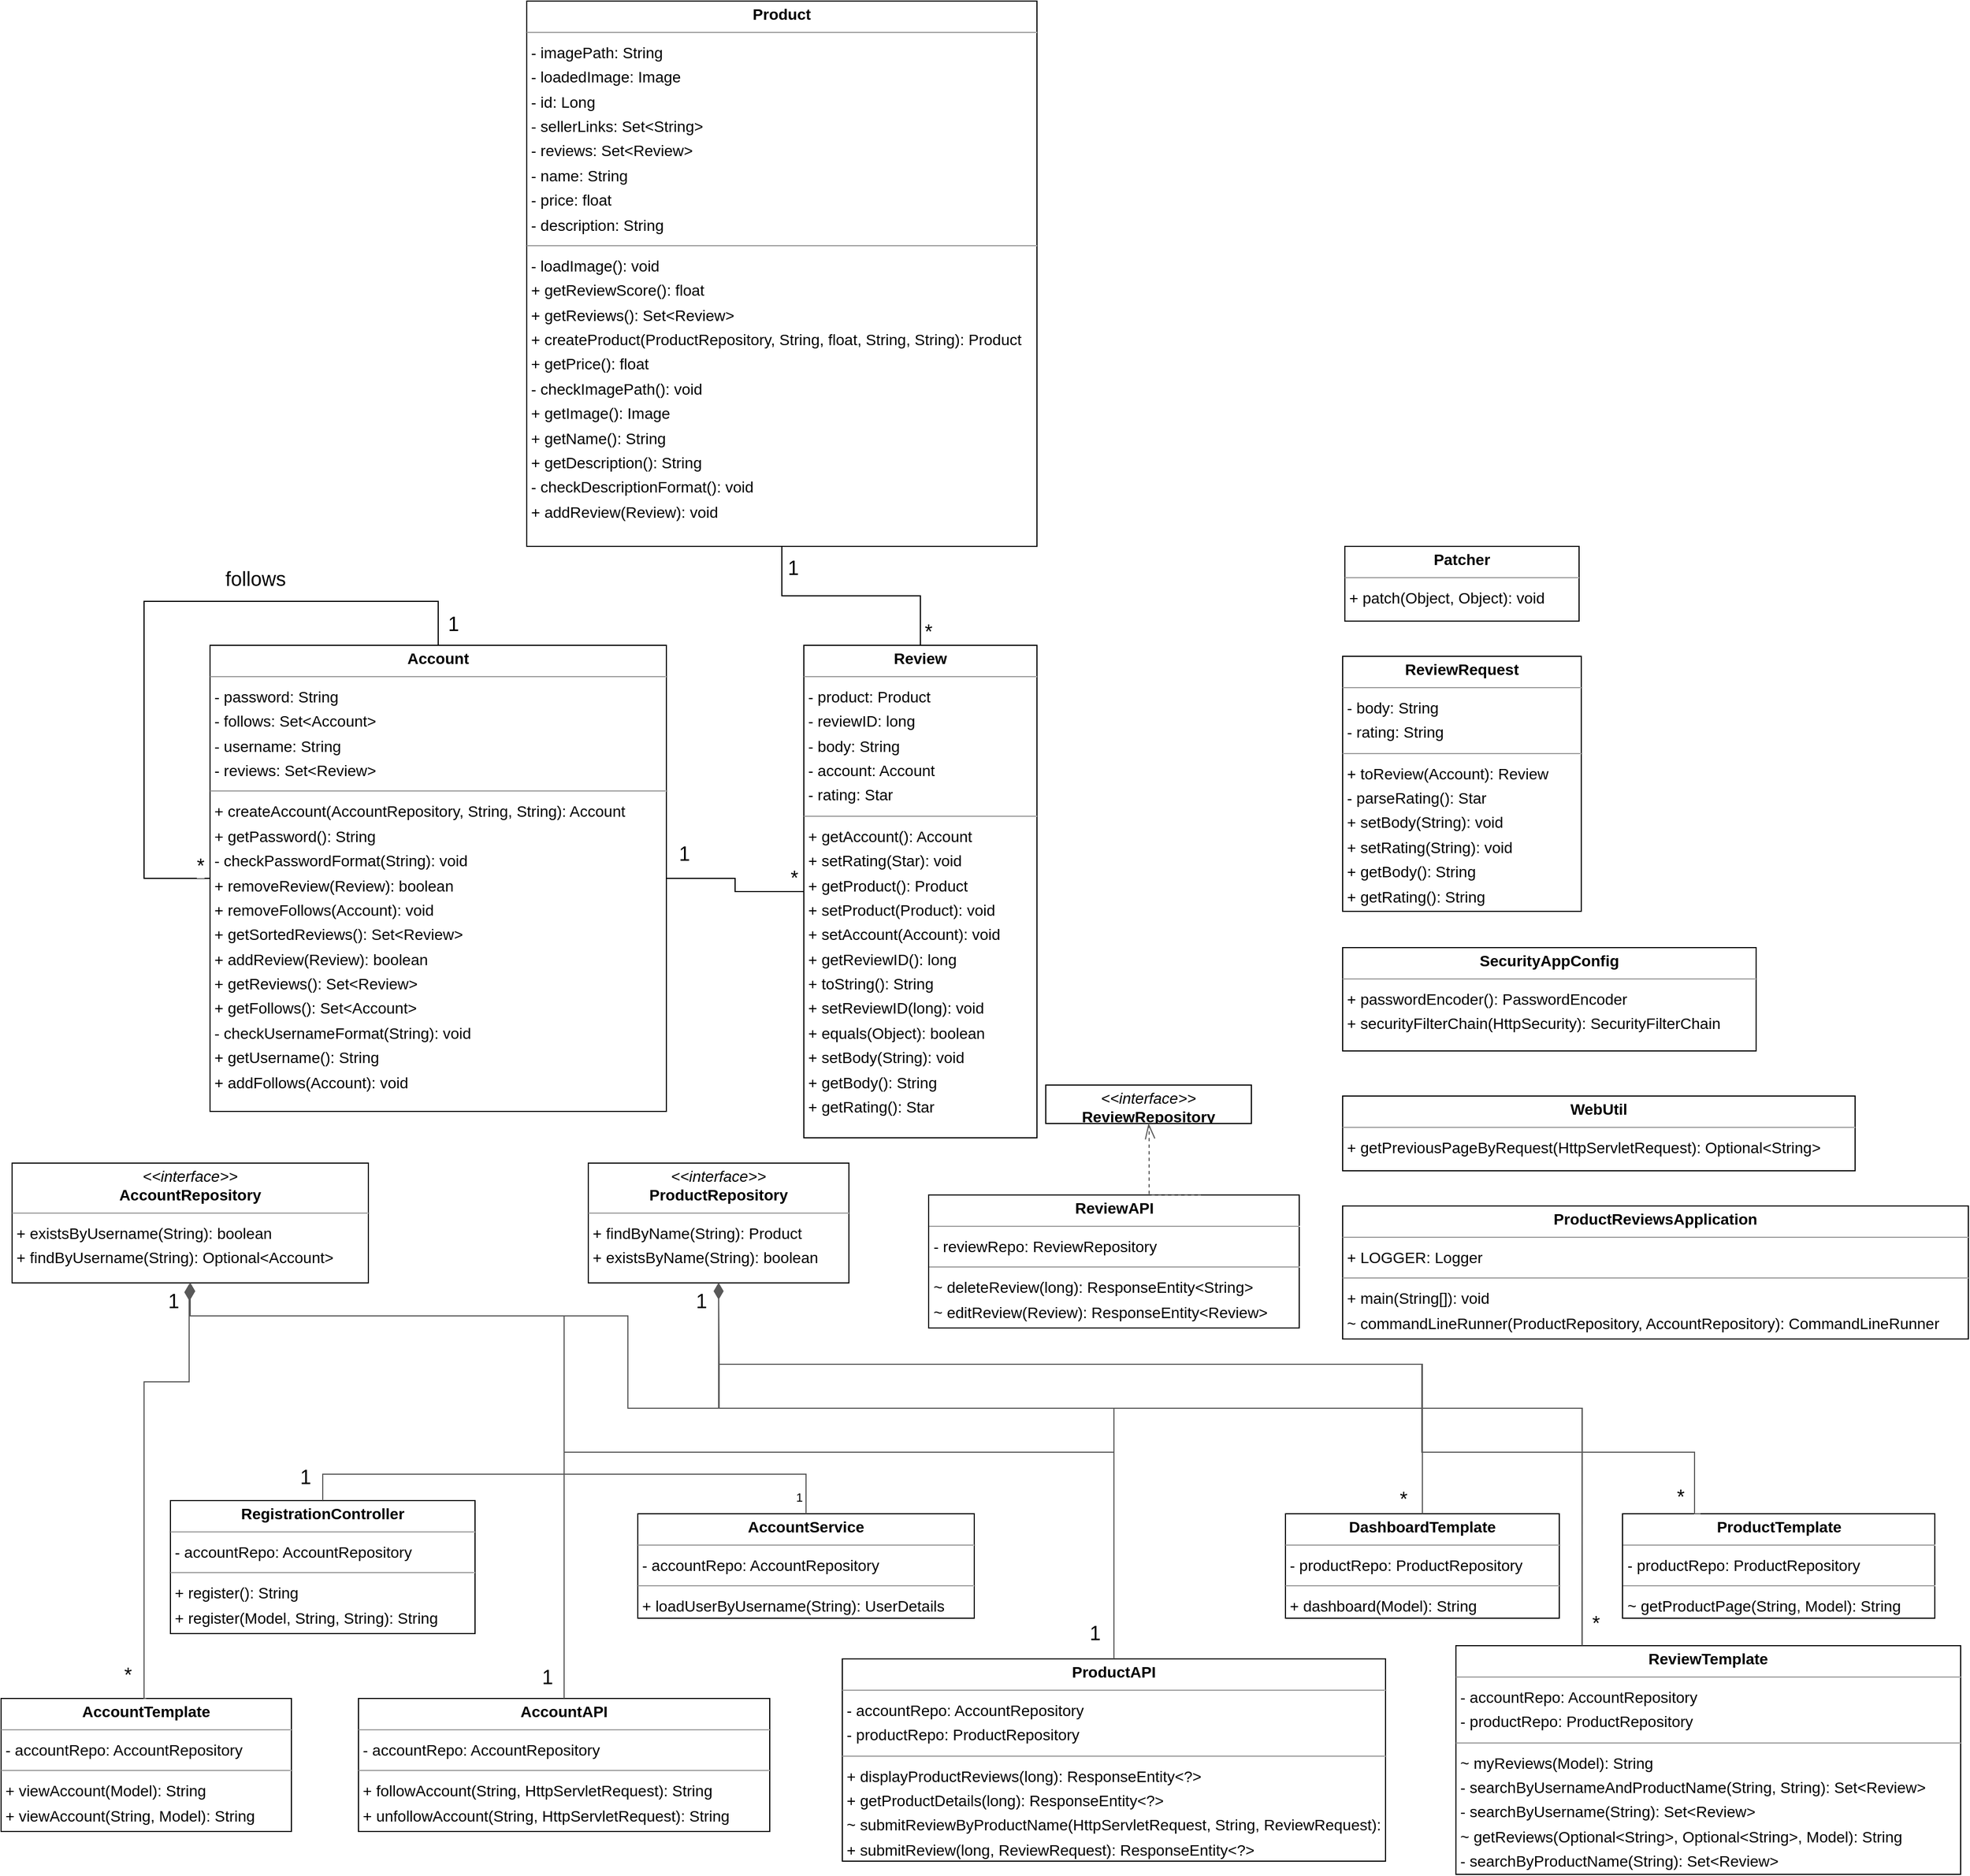 <mxfile version="24.8.6">
  <diagram id="iKTUvbmaPGi-pDisZNv7" name="Page-1">
    <mxGraphModel dx="3268" dy="1144" grid="1" gridSize="10" guides="1" tooltips="1" connect="1" arrows="1" fold="1" page="0" pageScale="1" pageWidth="827" pageHeight="1169" background="none" math="0" shadow="0">
      <root>
        <mxCell id="0" />
        <mxCell id="1" parent="0" />
        <mxCell id="wFkkJtBLXoQn1PSK0VlG-8" style="edgeStyle=orthogonalEdgeStyle;rounded=0;orthogonalLoop=1;jettySize=auto;html=1;exitX=1;exitY=0.5;exitDx=0;exitDy=0;entryX=0;entryY=0.5;entryDx=0;entryDy=0;endArrow=none;endFill=0;" edge="1" parent="1" source="node18" target="node9">
          <mxGeometry relative="1" as="geometry" />
        </mxCell>
        <mxCell id="wFkkJtBLXoQn1PSK0VlG-9" value="&lt;font style=&quot;font-size: 18px;&quot;&gt;*&lt;/font&gt;" style="edgeLabel;html=1;align=center;verticalAlign=middle;resizable=0;points=[];" vertex="1" connectable="0" parent="wFkkJtBLXoQn1PSK0VlG-8">
          <mxGeometry x="0.839" y="2" relative="1" as="geometry">
            <mxPoint x="2" y="-10" as="offset" />
          </mxGeometry>
        </mxCell>
        <mxCell id="wFkkJtBLXoQn1PSK0VlG-10" value="&lt;font style=&quot;font-size: 18px;&quot;&gt;1&lt;/font&gt;" style="edgeLabel;html=1;align=center;verticalAlign=middle;resizable=0;points=[];" vertex="1" connectable="0" parent="wFkkJtBLXoQn1PSK0VlG-8">
          <mxGeometry x="-0.655" y="3" relative="1" as="geometry">
            <mxPoint x="-8" y="-19" as="offset" />
          </mxGeometry>
        </mxCell>
        <mxCell id="node18" value="&lt;p style=&quot;margin:0px;margin-top:4px;text-align:center;&quot;&gt;&lt;b&gt;Account&lt;/b&gt;&lt;/p&gt;&lt;hr size=&quot;1&quot;/&gt;&lt;p style=&quot;margin:0 0 0 4px;line-height:1.6;&quot;&gt;- password: String&lt;br/&gt;- follows: Set&amp;lt;Account&amp;gt;&lt;br/&gt;- username: String&lt;br/&gt;- reviews: Set&amp;lt;Review&amp;gt;&lt;/p&gt;&lt;hr size=&quot;1&quot;/&gt;&lt;p style=&quot;margin:0 0 0 4px;line-height:1.6;&quot;&gt;+ createAccount(AccountRepository, String, String): Account&lt;br/&gt;+ getPassword(): String&lt;br/&gt;- checkPasswordFormat(String): void&lt;br/&gt;+ removeReview(Review): boolean&lt;br/&gt;+ removeFollows(Account): void&lt;br/&gt;+ getSortedReviews(): Set&amp;lt;Review&amp;gt;&lt;br/&gt;+ addReview(Review): boolean&lt;br/&gt;+ getReviews(): Set&amp;lt;Review&amp;gt;&lt;br/&gt;+ getFollows(): Set&amp;lt;Account&amp;gt;&lt;br/&gt;- checkUsernameFormat(String): void&lt;br/&gt;+ getUsername(): String&lt;br/&gt;+ addFollows(Account): void&lt;/p&gt;" style="verticalAlign=top;align=left;overflow=fill;fontSize=14;fontFamily=Helvetica;html=1;rounded=0;shadow=0;comic=0;labelBackgroundColor=none;strokeWidth=1;" parent="1" vertex="1">
          <mxGeometry x="60" y="1320" width="415" height="424" as="geometry" />
        </mxCell>
        <mxCell id="node1" value="&lt;p style=&quot;margin:0px;margin-top:4px;text-align:center;&quot;&gt;&lt;b&gt;AccountAPI&lt;/b&gt;&lt;/p&gt;&lt;hr size=&quot;1&quot;/&gt;&lt;p style=&quot;margin:0 0 0 4px;line-height:1.6;&quot;&gt;- accountRepo: AccountRepository&lt;/p&gt;&lt;hr size=&quot;1&quot;/&gt;&lt;p style=&quot;margin:0 0 0 4px;line-height:1.6;&quot;&gt;+ followAccount(String, HttpServletRequest): String&lt;br/&gt;+ unfollowAccount(String, HttpServletRequest): String&lt;/p&gt;" style="verticalAlign=top;align=left;overflow=fill;fontSize=14;fontFamily=Helvetica;html=1;rounded=0;shadow=0;comic=0;labelBackgroundColor=none;strokeWidth=1;" parent="1" vertex="1">
          <mxGeometry x="195" y="2278" width="374" height="121" as="geometry" />
        </mxCell>
        <mxCell id="node17" value="&lt;p style=&quot;margin:0px;margin-top:4px;text-align:center;&quot;&gt;&lt;i&gt;&amp;lt;&amp;lt;interface&amp;gt;&amp;gt;&lt;/i&gt;&lt;br/&gt;&lt;b&gt;AccountRepository&lt;/b&gt;&lt;/p&gt;&lt;hr size=&quot;1&quot;/&gt;&lt;p style=&quot;margin:0 0 0 4px;line-height:1.6;&quot;&gt;+ existsByUsername(String): boolean&lt;br/&gt;+ findByUsername(String): Optional&amp;lt;Account&amp;gt;&lt;/p&gt;" style="verticalAlign=top;align=left;overflow=fill;fontSize=14;fontFamily=Helvetica;html=1;rounded=0;shadow=0;comic=0;labelBackgroundColor=none;strokeWidth=1;" parent="1" vertex="1">
          <mxGeometry x="-120" y="1791" width="324" height="109" as="geometry" />
        </mxCell>
        <mxCell id="node13" value="&lt;p style=&quot;margin:0px;margin-top:4px;text-align:center;&quot;&gt;&lt;b&gt;AccountService&lt;/b&gt;&lt;/p&gt;&lt;hr size=&quot;1&quot;/&gt;&lt;p style=&quot;margin:0 0 0 4px;line-height:1.6;&quot;&gt;- accountRepo: AccountRepository&lt;/p&gt;&lt;hr size=&quot;1&quot;/&gt;&lt;p style=&quot;margin:0 0 0 4px;line-height:1.6;&quot;&gt;+ loadUserByUsername(String): UserDetails&lt;/p&gt;" style="verticalAlign=top;align=left;overflow=fill;fontSize=14;fontFamily=Helvetica;html=1;rounded=0;shadow=0;comic=0;labelBackgroundColor=none;strokeWidth=1;" parent="1" vertex="1">
          <mxGeometry x="449" y="2110" width="306" height="95" as="geometry" />
        </mxCell>
        <mxCell id="node19" value="&lt;p style=&quot;margin:0px;margin-top:4px;text-align:center;&quot;&gt;&lt;b&gt;AccountTemplate&lt;/b&gt;&lt;/p&gt;&lt;hr size=&quot;1&quot;/&gt;&lt;p style=&quot;margin:0 0 0 4px;line-height:1.6;&quot;&gt;- accountRepo: AccountRepository&lt;/p&gt;&lt;hr size=&quot;1&quot;/&gt;&lt;p style=&quot;margin:0 0 0 4px;line-height:1.6;&quot;&gt;+ viewAccount(Model): String&lt;br/&gt;+ viewAccount(String, Model): String&lt;/p&gt;" style="verticalAlign=top;align=left;overflow=fill;fontSize=14;fontFamily=Helvetica;html=1;rounded=0;shadow=0;comic=0;labelBackgroundColor=none;strokeWidth=1;" parent="1" vertex="1">
          <mxGeometry x="-130" y="2278" width="264" height="121" as="geometry" />
        </mxCell>
        <mxCell id="node6" value="&lt;p style=&quot;margin:0px;margin-top:4px;text-align:center;&quot;&gt;&lt;b&gt;DashboardTemplate&lt;/b&gt;&lt;/p&gt;&lt;hr size=&quot;1&quot;/&gt;&lt;p style=&quot;margin:0 0 0 4px;line-height:1.6;&quot;&gt;- productRepo: ProductRepository&lt;/p&gt;&lt;hr size=&quot;1&quot;/&gt;&lt;p style=&quot;margin:0 0 0 4px;line-height:1.6;&quot;&gt;+ dashboard(Model): String&lt;/p&gt;" style="verticalAlign=top;align=left;overflow=fill;fontSize=14;fontFamily=Helvetica;html=1;rounded=0;shadow=0;comic=0;labelBackgroundColor=none;strokeWidth=1;" parent="1" vertex="1">
          <mxGeometry x="1038" y="2110" width="249" height="95" as="geometry" />
        </mxCell>
        <mxCell id="node16" value="&lt;p style=&quot;margin:0px;margin-top:4px;text-align:center;&quot;&gt;&lt;b&gt;Patcher&lt;/b&gt;&lt;/p&gt;&lt;hr size=&quot;1&quot;/&gt;&lt;p style=&quot;margin:0 0 0 4px;line-height:1.6;&quot;&gt;+ patch(Object, Object): void&lt;/p&gt;" style="verticalAlign=top;align=left;overflow=fill;fontSize=14;fontFamily=Helvetica;html=1;rounded=0;shadow=0;comic=0;labelBackgroundColor=none;strokeWidth=1;" parent="1" vertex="1">
          <mxGeometry x="1092" y="1230" width="213" height="68" as="geometry" />
        </mxCell>
        <mxCell id="node7" value="&lt;p style=&quot;margin:0px;margin-top:4px;text-align:center;&quot;&gt;&lt;b&gt;Product&lt;/b&gt;&lt;/p&gt;&lt;hr size=&quot;1&quot;/&gt;&lt;p style=&quot;margin:0 0 0 4px;line-height:1.6;&quot;&gt;- imagePath: String&lt;br/&gt;- loadedImage: Image&lt;br/&gt;- id: Long&lt;br/&gt;- sellerLinks: Set&amp;lt;String&amp;gt;&lt;br/&gt;- reviews: Set&amp;lt;Review&amp;gt;&lt;br/&gt;- name: String&lt;br/&gt;- price: float&lt;br/&gt;- description: String&lt;/p&gt;&lt;hr size=&quot;1&quot;/&gt;&lt;p style=&quot;margin:0 0 0 4px;line-height:1.6;&quot;&gt;- loadImage(): void&lt;br/&gt;+ getReviewScore(): float&lt;br/&gt;+ getReviews(): Set&amp;lt;Review&amp;gt;&lt;br/&gt;+ createProduct(ProductRepository, String, float, String, String): Product&lt;br/&gt;+ getPrice(): float&lt;br/&gt;- checkImagePath(): void&lt;br/&gt;+ getImage(): Image&lt;br/&gt;+ getName(): String&lt;br/&gt;+ getDescription(): String&lt;br/&gt;- checkDescriptionFormat(): void&lt;br/&gt;+ addReview(Review): void&lt;/p&gt;" style="verticalAlign=top;align=left;overflow=fill;fontSize=14;fontFamily=Helvetica;html=1;rounded=0;shadow=0;comic=0;labelBackgroundColor=none;strokeWidth=1;" parent="1" vertex="1">
          <mxGeometry x="348" y="734" width="464" height="496" as="geometry" />
        </mxCell>
        <mxCell id="node2" value="&lt;p style=&quot;margin:0px;margin-top:4px;text-align:center;&quot;&gt;&lt;b&gt;ProductAPI&lt;/b&gt;&lt;/p&gt;&lt;hr size=&quot;1&quot;/&gt;&lt;p style=&quot;margin:0 0 0 4px;line-height:1.6;&quot;&gt;- accountRepo: AccountRepository&lt;br/&gt;- productRepo: ProductRepository&lt;/p&gt;&lt;hr size=&quot;1&quot;/&gt;&lt;p style=&quot;margin:0 0 0 4px;line-height:1.6;&quot;&gt;+ displayProductReviews(long): ResponseEntity&amp;lt;?&amp;gt;&lt;br/&gt;+ getProductDetails(long): ResponseEntity&amp;lt;?&amp;gt;&lt;br/&gt;~ submitReviewByProductName(HttpServletRequest, String, ReviewRequest): String&lt;br/&gt;+ submitReview(long, ReviewRequest): ResponseEntity&amp;lt;?&amp;gt;&lt;/p&gt;" style="verticalAlign=top;align=left;overflow=fill;fontSize=14;fontFamily=Helvetica;html=1;rounded=0;shadow=0;comic=0;labelBackgroundColor=none;strokeWidth=1;" parent="1" vertex="1">
          <mxGeometry x="635" y="2242" width="494" height="184" as="geometry" />
        </mxCell>
        <mxCell id="node4" value="&lt;p style=&quot;margin:0px;margin-top:4px;text-align:center;&quot;&gt;&lt;i&gt;&amp;lt;&amp;lt;interface&amp;gt;&amp;gt;&lt;/i&gt;&lt;br/&gt;&lt;b&gt;ProductRepository&lt;/b&gt;&lt;/p&gt;&lt;hr size=&quot;1&quot;/&gt;&lt;p style=&quot;margin:0 0 0 4px;line-height:1.6;&quot;&gt;+ findByName(String): Product&lt;br/&gt;+ existsByName(String): boolean&lt;/p&gt;" style="verticalAlign=top;align=left;overflow=fill;fontSize=14;fontFamily=Helvetica;html=1;rounded=0;shadow=0;comic=0;labelBackgroundColor=none;strokeWidth=1;" parent="1" vertex="1">
          <mxGeometry x="404" y="1791" width="237" height="109" as="geometry" />
        </mxCell>
        <mxCell id="node11" value="&lt;p style=&quot;margin:0px;margin-top:4px;text-align:center;&quot;&gt;&lt;b&gt;ProductReviewsApplication&lt;/b&gt;&lt;/p&gt;&lt;hr size=&quot;1&quot;/&gt;&lt;p style=&quot;margin:0 0 0 4px;line-height:1.6;&quot;&gt;+ LOGGER: Logger&lt;/p&gt;&lt;hr size=&quot;1&quot;/&gt;&lt;p style=&quot;margin:0 0 0 4px;line-height:1.6;&quot;&gt;+ main(String[]): void&lt;br/&gt;~ commandLineRunner(ProductRepository, AccountRepository): CommandLineRunner&lt;/p&gt;" style="verticalAlign=top;align=left;overflow=fill;fontSize=14;fontFamily=Helvetica;html=1;rounded=0;shadow=0;comic=0;labelBackgroundColor=none;strokeWidth=1;" parent="1" vertex="1">
          <mxGeometry x="1090" y="1830" width="569" height="121" as="geometry" />
        </mxCell>
        <mxCell id="node3" value="&lt;p style=&quot;margin:0px;margin-top:4px;text-align:center;&quot;&gt;&lt;b&gt;ProductTemplate&lt;/b&gt;&lt;/p&gt;&lt;hr size=&quot;1&quot;/&gt;&lt;p style=&quot;margin:0 0 0 4px;line-height:1.6;&quot;&gt;- productRepo: ProductRepository&lt;/p&gt;&lt;hr size=&quot;1&quot;/&gt;&lt;p style=&quot;margin:0 0 0 4px;line-height:1.6;&quot;&gt;~ getProductPage(String, Model): String&lt;/p&gt;" style="verticalAlign=top;align=left;overflow=fill;fontSize=14;fontFamily=Helvetica;html=1;rounded=0;shadow=0;comic=0;labelBackgroundColor=none;strokeWidth=1;" parent="1" vertex="1">
          <mxGeometry x="1344.5" y="2110" width="284" height="95" as="geometry" />
        </mxCell>
        <mxCell id="node10" value="&lt;p style=&quot;margin:0px;margin-top:4px;text-align:center;&quot;&gt;&lt;b&gt;RegistrationController&lt;/b&gt;&lt;/p&gt;&lt;hr size=&quot;1&quot;/&gt;&lt;p style=&quot;margin:0 0 0 4px;line-height:1.6;&quot;&gt;- accountRepo: AccountRepository&lt;/p&gt;&lt;hr size=&quot;1&quot;/&gt;&lt;p style=&quot;margin:0 0 0 4px;line-height:1.6;&quot;&gt;+ register(): String&lt;br/&gt;+ register(Model, String, String): String&lt;/p&gt;" style="verticalAlign=top;align=left;overflow=fill;fontSize=14;fontFamily=Helvetica;html=1;rounded=0;shadow=0;comic=0;labelBackgroundColor=none;strokeWidth=1;" parent="1" vertex="1">
          <mxGeometry x="24" y="2098" width="277" height="121" as="geometry" />
        </mxCell>
        <mxCell id="wFkkJtBLXoQn1PSK0VlG-11" style="edgeStyle=orthogonalEdgeStyle;rounded=0;orthogonalLoop=1;jettySize=auto;html=1;entryX=0.5;entryY=1;entryDx=0;entryDy=0;endArrow=none;endFill=0;" edge="1" parent="1" source="node9" target="node7">
          <mxGeometry relative="1" as="geometry" />
        </mxCell>
        <mxCell id="wFkkJtBLXoQn1PSK0VlG-12" value="&lt;font style=&quot;font-size: 18px;&quot;&gt;*&lt;/font&gt;" style="edgeLabel;html=1;align=center;verticalAlign=middle;resizable=0;points=[];" vertex="1" connectable="0" parent="wFkkJtBLXoQn1PSK0VlG-11">
          <mxGeometry x="-0.882" y="1" relative="1" as="geometry">
            <mxPoint x="8" as="offset" />
          </mxGeometry>
        </mxCell>
        <mxCell id="wFkkJtBLXoQn1PSK0VlG-13" value="&lt;font style=&quot;font-size: 18px;&quot;&gt;1&lt;/font&gt;" style="edgeLabel;html=1;align=center;verticalAlign=middle;resizable=0;points=[];" vertex="1" connectable="0" parent="wFkkJtBLXoQn1PSK0VlG-11">
          <mxGeometry x="0.91" y="1" relative="1" as="geometry">
            <mxPoint x="11" y="10" as="offset" />
          </mxGeometry>
        </mxCell>
        <mxCell id="node9" value="&lt;p style=&quot;margin:0px;margin-top:4px;text-align:center;&quot;&gt;&lt;b&gt;Review&lt;/b&gt;&lt;/p&gt;&lt;hr size=&quot;1&quot;/&gt;&lt;p style=&quot;margin:0 0 0 4px;line-height:1.6;&quot;&gt;- product: Product&lt;br/&gt;- reviewID: long&lt;br/&gt;- body: String&lt;br/&gt;- account: Account&lt;br/&gt;- rating: Star&lt;/p&gt;&lt;hr size=&quot;1&quot;/&gt;&lt;p style=&quot;margin:0 0 0 4px;line-height:1.6;&quot;&gt;+ getAccount(): Account&lt;br/&gt;+ setRating(Star): void&lt;br/&gt;+ getProduct(): Product&lt;br/&gt;+ setProduct(Product): void&lt;br/&gt;+ setAccount(Account): void&lt;br/&gt;+ getReviewID(): long&lt;br/&gt;+ toString(): String&lt;br/&gt;+ setReviewID(long): void&lt;br/&gt;+ equals(Object): boolean&lt;br/&gt;+ setBody(String): void&lt;br/&gt;+ getBody(): String&lt;br/&gt;+ getRating(): Star&lt;/p&gt;" style="verticalAlign=top;align=left;overflow=fill;fontSize=14;fontFamily=Helvetica;html=1;rounded=0;shadow=0;comic=0;labelBackgroundColor=none;strokeWidth=1;" parent="1" vertex="1">
          <mxGeometry x="600" y="1320" width="212" height="448" as="geometry" />
        </mxCell>
        <mxCell id="node8" value="&lt;p style=&quot;margin:0px;margin-top:4px;text-align:center;&quot;&gt;&lt;b&gt;ReviewAPI&lt;/b&gt;&lt;/p&gt;&lt;hr size=&quot;1&quot;/&gt;&lt;p style=&quot;margin:0 0 0 4px;line-height:1.6;&quot;&gt;- reviewRepo: ReviewRepository&lt;/p&gt;&lt;hr size=&quot;1&quot;/&gt;&lt;p style=&quot;margin:0 0 0 4px;line-height:1.6;&quot;&gt;~ deleteReview(long): ResponseEntity&amp;lt;String&amp;gt;&lt;br/&gt;~ editReview(Review): ResponseEntity&amp;lt;Review&amp;gt;&lt;/p&gt;" style="verticalAlign=top;align=left;overflow=fill;fontSize=14;fontFamily=Helvetica;html=1;rounded=0;shadow=0;comic=0;labelBackgroundColor=none;strokeWidth=1;" parent="1" vertex="1">
          <mxGeometry x="713.5" y="1820" width="337" height="121" as="geometry" />
        </mxCell>
        <mxCell id="node5" value="&lt;p style=&quot;margin:0px;margin-top:4px;text-align:center;&quot;&gt;&lt;i&gt;&amp;lt;&amp;lt;interface&amp;gt;&amp;gt;&lt;/i&gt;&lt;br/&gt;&lt;b&gt;ReviewRepository&lt;/b&gt;&lt;/p&gt;&lt;hr size=&quot;1&quot;/&gt;" style="verticalAlign=top;align=left;overflow=fill;fontSize=14;fontFamily=Helvetica;html=1;rounded=0;shadow=0;comic=0;labelBackgroundColor=none;strokeWidth=1;" parent="1" vertex="1">
          <mxGeometry x="820" y="1720" width="187" height="35" as="geometry" />
        </mxCell>
        <mxCell id="node14" value="&lt;p style=&quot;margin:0px;margin-top:4px;text-align:center;&quot;&gt;&lt;b&gt;ReviewRequest&lt;/b&gt;&lt;/p&gt;&lt;hr size=&quot;1&quot;/&gt;&lt;p style=&quot;margin:0 0 0 4px;line-height:1.6;&quot;&gt;- body: String&lt;br/&gt;- rating: String&lt;/p&gt;&lt;hr size=&quot;1&quot;/&gt;&lt;p style=&quot;margin:0 0 0 4px;line-height:1.6;&quot;&gt;+ toReview(Account): Review&lt;br/&gt;- parseRating(): Star&lt;br/&gt;+ setBody(String): void&lt;br/&gt;+ setRating(String): void&lt;br/&gt;+ getBody(): String&lt;br/&gt;+ getRating(): String&lt;/p&gt;" style="verticalAlign=top;align=left;overflow=fill;fontSize=14;fontFamily=Helvetica;html=1;rounded=0;shadow=0;comic=0;labelBackgroundColor=none;strokeWidth=1;" parent="1" vertex="1">
          <mxGeometry x="1090" y="1330" width="217" height="232" as="geometry" />
        </mxCell>
        <mxCell id="node12" value="&lt;p style=&quot;margin:0px;margin-top:4px;text-align:center;&quot;&gt;&lt;b&gt;ReviewTemplate&lt;/b&gt;&lt;/p&gt;&lt;hr size=&quot;1&quot;/&gt;&lt;p style=&quot;margin:0 0 0 4px;line-height:1.6;&quot;&gt;- accountRepo: AccountRepository&lt;br/&gt;- productRepo: ProductRepository&lt;/p&gt;&lt;hr size=&quot;1&quot;/&gt;&lt;p style=&quot;margin:0 0 0 4px;line-height:1.6;&quot;&gt;~ myReviews(Model): String&lt;br/&gt;- searchByUsernameAndProductName(String, String): Set&amp;lt;Review&amp;gt;&lt;br/&gt;- searchByUsername(String): Set&amp;lt;Review&amp;gt;&lt;br/&gt;~ getReviews(Optional&amp;lt;String&amp;gt;, Optional&amp;lt;String&amp;gt;, Model): String&lt;br/&gt;- searchByProductName(String): Set&amp;lt;Review&amp;gt;&lt;/p&gt;" style="verticalAlign=top;align=left;overflow=fill;fontSize=14;fontFamily=Helvetica;html=1;rounded=0;shadow=0;comic=0;labelBackgroundColor=none;strokeWidth=1;" parent="1" vertex="1">
          <mxGeometry x="1193" y="2230" width="459" height="208" as="geometry" />
        </mxCell>
        <mxCell id="node15" value="&lt;p style=&quot;margin:0px;margin-top:4px;text-align:center;&quot;&gt;&lt;b&gt;SecurityAppConfig&lt;/b&gt;&lt;/p&gt;&lt;hr size=&quot;1&quot;/&gt;&lt;p style=&quot;margin:0 0 0 4px;line-height:1.6;&quot;&gt;+ passwordEncoder(): PasswordEncoder&lt;br/&gt;+ securityFilterChain(HttpSecurity): SecurityFilterChain&lt;/p&gt;" style="verticalAlign=top;align=left;overflow=fill;fontSize=14;fontFamily=Helvetica;html=1;rounded=0;shadow=0;comic=0;labelBackgroundColor=none;strokeWidth=1;" parent="1" vertex="1">
          <mxGeometry x="1090" y="1595" width="376" height="94" as="geometry" />
        </mxCell>
        <mxCell id="node0" value="&lt;p style=&quot;margin:0px;margin-top:4px;text-align:center;&quot;&gt;&lt;b&gt;WebUtil&lt;/b&gt;&lt;/p&gt;&lt;hr size=&quot;1&quot;/&gt;&lt;p style=&quot;margin:0 0 0 4px;line-height:1.6;&quot;&gt;+ getPreviousPageByRequest(HttpServletRequest): Optional&amp;lt;String&amp;gt;&lt;/p&gt;" style="verticalAlign=top;align=left;overflow=fill;fontSize=14;fontFamily=Helvetica;html=1;rounded=0;shadow=0;comic=0;labelBackgroundColor=none;strokeWidth=1;" parent="1" vertex="1">
          <mxGeometry x="1090" y="1730" width="466" height="68" as="geometry" />
        </mxCell>
        <mxCell id="edge8" value="" style="html=1;rounded=0;edgeStyle=orthogonalEdgeStyle;dashed=0;startArrow=diamondThinstartSize=12;endArrow=diamondThin;endSize=12;strokeColor=#595959;exitX=0.500;exitY=0.000;exitDx=0;exitDy=0;entryX=0.500;entryY=1.000;entryDx=0;entryDy=0;curved=0;endFill=1;" parent="1" source="node1" target="node17" edge="1">
          <mxGeometry width="50" height="50" relative="1" as="geometry">
            <Array as="points">
              <mxPoint x="382" y="1930" />
              <mxPoint x="42" y="1930" />
            </Array>
          </mxGeometry>
        </mxCell>
        <mxCell id="label48" value="&lt;font style=&quot;font-size: 18px;&quot;&gt;1&lt;/font&gt;" style="edgeLabel;resizable=0;html=1;align=left;verticalAlign=top;strokeColor=default;" parent="edge8" vertex="1" connectable="0">
          <mxGeometry x="360" y="2242" as="geometry" />
        </mxCell>
        <mxCell id="edge4" value="" style="html=1;rounded=0;edgeStyle=orthogonalEdgeStyle;dashed=0;startArrow=diamondThinstartSize=12;endArrow=diamondThin;endSize=12;strokeColor=#595959;exitX=0.500;exitY=0.000;exitDx=0;exitDy=0;entryX=0.500;entryY=1.000;entryDx=0;entryDy=0;curved=0;endFill=1;" parent="1" source="node13" target="node17" edge="1">
          <mxGeometry width="50" height="50" relative="1" as="geometry">
            <Array as="points">
              <mxPoint x="602" y="2074" />
              <mxPoint x="382" y="2074" />
              <mxPoint x="382" y="1930" />
              <mxPoint x="42" y="1930" />
            </Array>
          </mxGeometry>
        </mxCell>
        <mxCell id="label24" value="1" style="edgeLabel;resizable=0;html=1;align=left;verticalAlign=top;strokeColor=default;" parent="edge4" vertex="1" connectable="0">
          <mxGeometry x="591" y="2082" as="geometry" />
        </mxCell>
        <mxCell id="label28" value="&lt;span style=&quot;font-size: 18px;&quot;&gt;1&lt;/span&gt;" style="edgeLabel;resizable=0;html=1;align=left;verticalAlign=top;strokeColor=default;" parent="edge4" vertex="1" connectable="0">
          <mxGeometry x="20" y="1900" as="geometry" />
        </mxCell>
        <mxCell id="edge12" value="" style="html=1;rounded=0;edgeStyle=orthogonalEdgeStyle;dashed=0;startArrow=diamondThinstartSize=12;endArrow=diamondThin;endSize=12;strokeColor=#595959;exitX=0.500;exitY=0.000;exitDx=0;exitDy=0;curved=0;endFill=1;" parent="1" source="node19" edge="1">
          <mxGeometry width="50" height="50" relative="1" as="geometry">
            <Array as="points">
              <mxPoint y="2278" />
              <mxPoint y="1990" />
            </Array>
            <mxPoint x="41" y="1901" as="targetPoint" />
          </mxGeometry>
        </mxCell>
        <mxCell id="label72" value="&lt;font style=&quot;font-size: 18px;&quot;&gt;*&lt;/font&gt;" style="edgeLabel;resizable=0;html=1;align=left;verticalAlign=top;strokeColor=default;" parent="edge12" vertex="1" connectable="0">
          <mxGeometry x="-20" y="2240" as="geometry" />
        </mxCell>
        <mxCell id="edge17" value="" style="html=1;rounded=0;edgeStyle=orthogonalEdgeStyle;dashed=0;startArrow=diamondThinstartSize=12;endArrow=diamondThin;endSize=12;strokeColor=#595959;exitX=0.500;exitY=0.000;exitDx=0;exitDy=0;entryX=0.500;entryY=1.001;entryDx=0;entryDy=0;curved=0;endFill=1;" parent="1" source="node6" target="node4" edge="1">
          <mxGeometry width="50" height="50" relative="1" as="geometry">
            <Array as="points">
              <mxPoint x="1162" y="1974" />
              <mxPoint x="522" y="1974" />
            </Array>
          </mxGeometry>
        </mxCell>
        <mxCell id="label102" value="&lt;font style=&quot;font-size: 18px;&quot;&gt;*&lt;/font&gt;" style="edgeLabel;resizable=0;html=1;align=left;verticalAlign=top;strokeColor=default;" parent="edge17" vertex="1" connectable="0">
          <mxGeometry x="1140" y="2080" as="geometry" />
        </mxCell>
        <mxCell id="edge6" value="" style="html=1;rounded=0;edgeStyle=orthogonalEdgeStyle;dashed=0;startArrow=diamondThinstartSize=12;endArrow=diamondThin;endSize=12;strokeColor=#595959;exitX=0.500;exitY=0.000;exitDx=0;exitDy=0;entryX=0.500;entryY=1.000;entryDx=0;entryDy=0;curved=0;endFill=1;" parent="1" source="node2" target="node17" edge="1">
          <mxGeometry width="50" height="50" relative="1" as="geometry">
            <Array as="points">
              <mxPoint x="882" y="2054" />
              <mxPoint x="382" y="2054" />
              <mxPoint x="382" y="1930" />
              <mxPoint x="42" y="1930" />
            </Array>
          </mxGeometry>
        </mxCell>
        <mxCell id="label36" value="&lt;span style=&quot;font-size: 18px;&quot;&gt;1&lt;/span&gt;" style="edgeLabel;resizable=0;html=1;align=left;verticalAlign=top;strokeColor=default;" parent="edge6" vertex="1" connectable="0">
          <mxGeometry x="860" y="2210" as="geometry">
            <mxPoint x="-2" y="-8" as="offset" />
          </mxGeometry>
        </mxCell>
        <mxCell id="edge9" value="" style="html=1;rounded=0;edgeStyle=orthogonalEdgeStyle;dashed=0;startArrow=diamondThinstartSize=12;endArrow=diamondThin;endSize=12;strokeColor=#595959;exitX=0.500;exitY=0.000;exitDx=0;exitDy=0;entryX=0.500;entryY=1.001;entryDx=0;entryDy=0;curved=0;endFill=1;" parent="1" source="node2" target="node4" edge="1">
          <mxGeometry width="50" height="50" relative="1" as="geometry">
            <Array as="points">
              <mxPoint x="882" y="2014" />
              <mxPoint x="523" y="2014" />
              <mxPoint x="523" y="1974" />
            </Array>
          </mxGeometry>
        </mxCell>
        <mxCell id="edge16" value="" style="html=1;rounded=0;edgeStyle=orthogonalEdgeStyle;dashed=0;startArrow=diamondThinstartSize=12;endArrow=diamondThin;endSize=12;strokeColor=#595959;exitX=0.250;exitY=0.000;exitDx=0;exitDy=0;entryX=0.500;entryY=1.001;entryDx=0;entryDy=0;curved=0;endFill=1;" parent="1" source="node3" target="node4" edge="1">
          <mxGeometry width="50" height="50" relative="1" as="geometry">
            <Array as="points">
              <mxPoint x="1410" y="2110" />
              <mxPoint x="1410" y="2054" />
              <mxPoint x="1162" y="2054" />
              <mxPoint x="1162" y="1974" />
              <mxPoint x="523" y="1974" />
            </Array>
          </mxGeometry>
        </mxCell>
        <mxCell id="label96" value="&lt;font style=&quot;font-size: 18px;&quot;&gt;*&lt;/font&gt;" style="edgeLabel;resizable=0;html=1;align=left;verticalAlign=top;strokeColor=default;" parent="edge16" vertex="1" connectable="0">
          <mxGeometry x="1610" y="2080" as="geometry">
            <mxPoint x="-218" y="-2" as="offset" />
          </mxGeometry>
        </mxCell>
        <mxCell id="label100" value="&lt;span style=&quot;font-size: 18px;&quot;&gt;1&lt;/span&gt;" style="edgeLabel;resizable=0;html=1;align=left;verticalAlign=top;strokeColor=default;" parent="edge16" vertex="1" connectable="0">
          <mxGeometry x="500" y="1900" as="geometry" />
        </mxCell>
        <mxCell id="edge0" value="" style="html=1;rounded=0;edgeStyle=orthogonalEdgeStyle;dashed=0;startArrow=diamondThinstartSize=12;endArrow=diamondThin;endSize=12;strokeColor=#595959;exitX=0.500;exitY=0.000;exitDx=0;exitDy=0;entryX=0.500;entryY=1.000;entryDx=0;entryDy=0;curved=0;endFill=1;" parent="1" source="node10" target="node17" edge="1">
          <mxGeometry width="50" height="50" relative="1" as="geometry">
            <Array as="points">
              <mxPoint x="163" y="2074" />
              <mxPoint x="382" y="2074" />
              <mxPoint x="382" y="1930" />
              <mxPoint x="42" y="1930" />
            </Array>
          </mxGeometry>
        </mxCell>
        <mxCell id="label4" value="&lt;font style=&quot;font-size: 18px;&quot;&gt;1&lt;/font&gt;" style="edgeLabel;resizable=0;html=1;align=left;verticalAlign=top;strokeColor=default;" parent="edge0" vertex="1" connectable="0">
          <mxGeometry x="140" y="2060" as="geometry" />
        </mxCell>
        <mxCell id="edge14" value="" style="html=1;rounded=0;dashed=1;startArrow=diamondThinstartSize=12;endArrow=openThin;endSize=12;strokeColor=#595959;exitX=0.735;exitY=-0.001;exitDx=0;exitDy=0;entryX=0.500;entryY=1.001;entryDx=0;entryDy=0;exitPerimeter=0;edgeStyle=orthogonalEdgeStyle;curved=0;" parent="1" source="node8" target="node5" edge="1">
          <mxGeometry width="50" height="50" relative="1" as="geometry">
            <Array as="points">
              <mxPoint x="914" y="1820" />
              <mxPoint x="914" y="1760" />
            </Array>
          </mxGeometry>
        </mxCell>
        <mxCell id="edge15" value="" style="html=1;rounded=0;edgeStyle=orthogonalEdgeStyle;dashed=0;startArrow=diamondThinstartSize=12;endArrow=diamondThin;endSize=12;strokeColor=#595959;exitX=0.250;exitY=0.000;exitDx=0;exitDy=0;entryX=0.500;entryY=1.000;entryDx=0;entryDy=0;curved=0;endFill=1;" parent="1" source="node12" target="node17" edge="1">
          <mxGeometry width="50" height="50" relative="1" as="geometry">
            <Array as="points">
              <mxPoint x="1308" y="2014" />
              <mxPoint x="440" y="2014" />
              <mxPoint x="440" y="1930" />
              <mxPoint x="42" y="1930" />
            </Array>
          </mxGeometry>
        </mxCell>
        <mxCell id="edge10" value="" style="html=1;rounded=0;edgeStyle=orthogonalEdgeStyle;dashed=0;startArrow=diamondThinstartSize=12;endArrow=diamondThin;endSize=12;strokeColor=#595959;exitX=0.250;exitY=0.000;exitDx=0;exitDy=0;entryX=0.500;entryY=1.001;entryDx=0;entryDy=0;curved=0;endFill=1;" parent="1" source="node12" target="node4" edge="1">
          <mxGeometry width="50" height="50" relative="1" as="geometry">
            <Array as="points">
              <mxPoint x="1308" y="2014" />
              <mxPoint x="523" y="2014" />
            </Array>
          </mxGeometry>
        </mxCell>
        <mxCell id="wFkkJtBLXoQn1PSK0VlG-3" value="&lt;font style=&quot;font-size: 18px;&quot;&gt;*&lt;/font&gt;" style="edgeLabel;html=1;align=center;verticalAlign=middle;resizable=0;points=[];" vertex="1" connectable="0" parent="edge10">
          <mxGeometry x="-0.966" y="4" relative="1" as="geometry">
            <mxPoint x="16" y="-1" as="offset" />
          </mxGeometry>
        </mxCell>
        <mxCell id="wFkkJtBLXoQn1PSK0VlG-4" style="edgeStyle=orthogonalEdgeStyle;rounded=0;orthogonalLoop=1;jettySize=auto;html=1;entryX=0;entryY=0.5;entryDx=0;entryDy=0;endArrow=none;endFill=0;" edge="1" parent="1" source="node18" target="node18">
          <mxGeometry relative="1" as="geometry">
            <Array as="points">
              <mxPoint x="268" y="1280" />
              <mxPoint y="1280" />
              <mxPoint y="1532" />
            </Array>
          </mxGeometry>
        </mxCell>
        <mxCell id="wFkkJtBLXoQn1PSK0VlG-5" value="&lt;font style=&quot;font-size: 18px;&quot;&gt;*&lt;/font&gt;" style="edgeLabel;html=1;align=center;verticalAlign=middle;resizable=0;points=[];" vertex="1" connectable="0" parent="wFkkJtBLXoQn1PSK0VlG-4">
          <mxGeometry x="-0.937" y="-1" relative="1" as="geometry">
            <mxPoint x="-218" y="220" as="offset" />
          </mxGeometry>
        </mxCell>
        <mxCell id="wFkkJtBLXoQn1PSK0VlG-6" value="&lt;font style=&quot;font-size: 18px;&quot;&gt;1&lt;/font&gt;" style="edgeLabel;html=1;align=center;verticalAlign=middle;resizable=0;points=[];" vertex="1" connectable="0" parent="wFkkJtBLXoQn1PSK0VlG-4">
          <mxGeometry x="-0.939" y="3" relative="1" as="geometry">
            <mxPoint x="16" as="offset" />
          </mxGeometry>
        </mxCell>
        <mxCell id="wFkkJtBLXoQn1PSK0VlG-7" value="&lt;font style=&quot;font-size: 18px;&quot;&gt;follows&lt;/font&gt;" style="edgeLabel;html=1;align=center;verticalAlign=middle;resizable=0;points=[];" vertex="1" connectable="0" parent="wFkkJtBLXoQn1PSK0VlG-4">
          <mxGeometry x="-0.289" y="-3" relative="1" as="geometry">
            <mxPoint x="13" y="-17" as="offset" />
          </mxGeometry>
        </mxCell>
      </root>
    </mxGraphModel>
  </diagram>
</mxfile>
